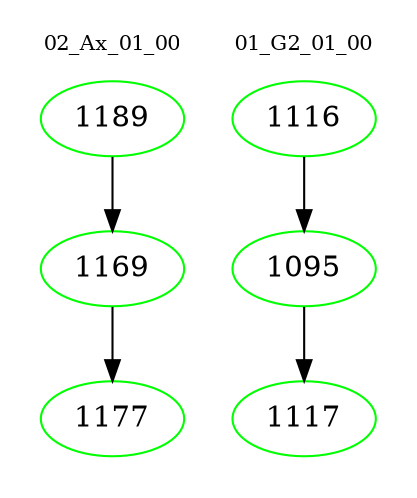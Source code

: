 digraph{
subgraph cluster_0 {
color = white
label = "02_Ax_01_00";
fontsize=10;
T0_1189 [label="1189", color="green"]
T0_1189 -> T0_1169 [color="black"]
T0_1169 [label="1169", color="green"]
T0_1169 -> T0_1177 [color="black"]
T0_1177 [label="1177", color="green"]
}
subgraph cluster_1 {
color = white
label = "01_G2_01_00";
fontsize=10;
T1_1116 [label="1116", color="green"]
T1_1116 -> T1_1095 [color="black"]
T1_1095 [label="1095", color="green"]
T1_1095 -> T1_1117 [color="black"]
T1_1117 [label="1117", color="green"]
}
}
